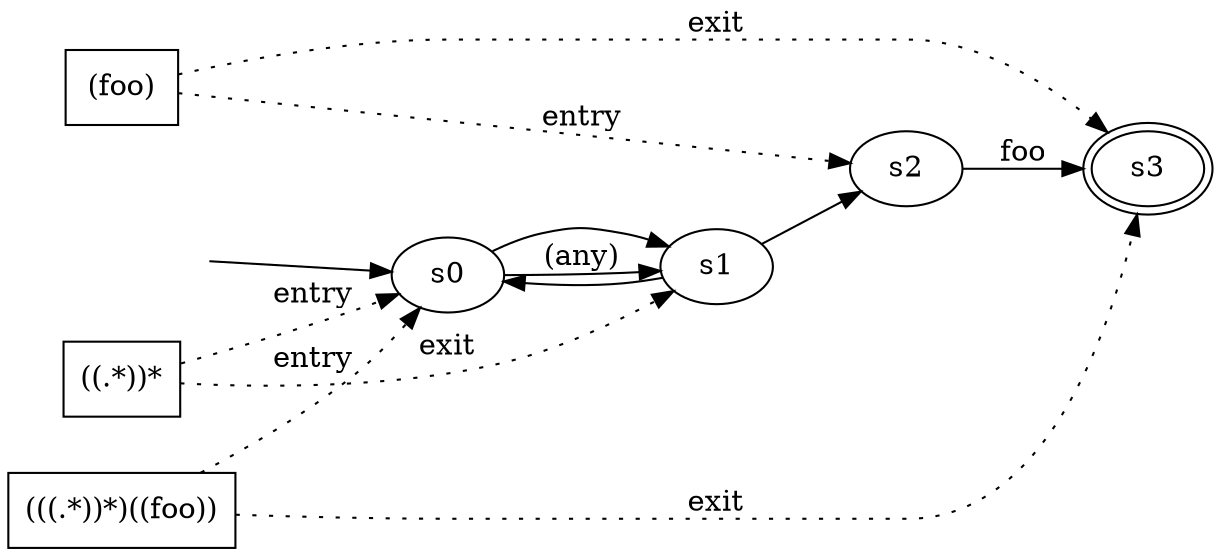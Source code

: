 // File in graphviz .dot format
// Example, create png file using: dot <filename> -Tpng -o out.png
digraph nfa {
rankdir=LR;
s0;
s1;
s2;
s3 [peripheries=2];
_start_ [style=invis];
_start_ -> s0
s0 -> s1;
s0 -> s1 [label="(any)"];
s1 -> s0;
s1 -> s2;
s2 -> s3 [label="foo"];
{
rank = same;
n0 [label="((.*))*"][shape = box;];
n1 [label="(foo)"][shape = box;];
n2 [label="(((.*))*)((foo))"][shape = box;];
};
n0 -> s0 [label="entry"][style=dotted];
n0 -> s1 [label="exit"][style=dotted];
n1 -> s2 [label="entry"][style=dotted];
n1 -> s3 [label="exit"][style=dotted];
n2 -> s0 [label="entry"][style=dotted];
n2 -> s3 [label="exit"][style=dotted];
}